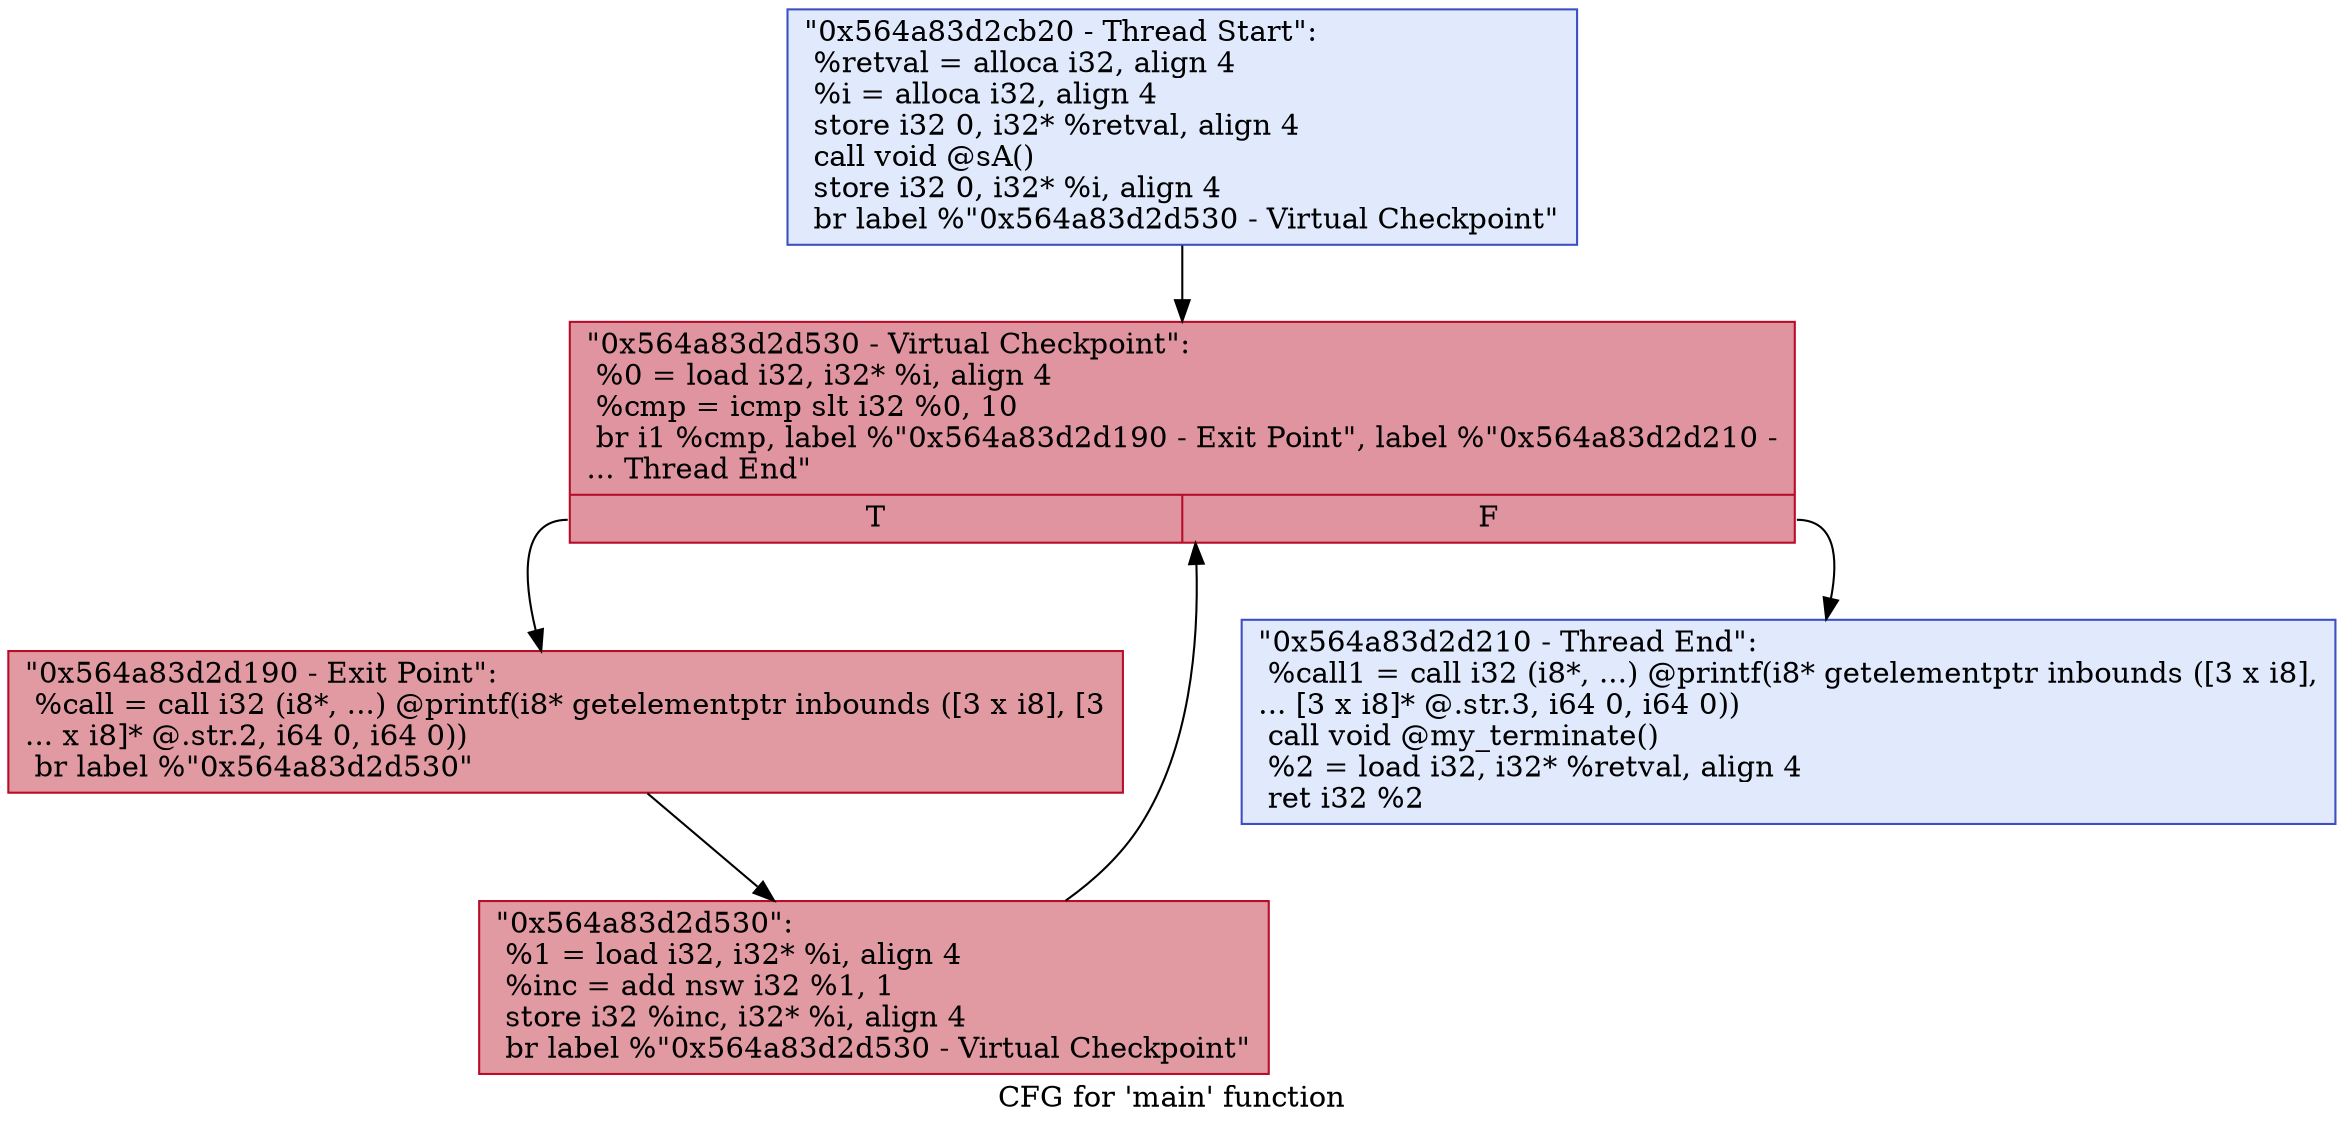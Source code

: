 digraph "CFG for 'main' function" {
	label="CFG for 'main' function";

	Node0x564a83d2cb20 [shape=record,color="#3d50c3ff", style=filled, fillcolor="#b9d0f970",label="{\"0x564a83d2cb20 - Thread Start\":\l  %retval = alloca i32, align 4\l  %i = alloca i32, align 4\l  store i32 0, i32* %retval, align 4\l  call void @sA()\l  store i32 0, i32* %i, align 4\l  br label %\"0x564a83d2d530 - Virtual Checkpoint\"\l}"];
	Node0x564a83d2cb20 -> Node0x564a83d2cf30;
	Node0x564a83d2cf30 [shape=record,color="#b70d28ff", style=filled, fillcolor="#b70d2870",label="{\"0x564a83d2d530 - Virtual Checkpoint\":            \l  %0 = load i32, i32* %i, align 4\l  %cmp = icmp slt i32 %0, 10\l  br i1 %cmp, label %\"0x564a83d2d190 - Exit Point\", label %\"0x564a83d2d210 -\l... Thread End\"\l|{<s0>T|<s1>F}}"];
	Node0x564a83d2cf30:s0 -> Node0x564a83d2d190;
	Node0x564a83d2cf30:s1 -> Node0x564a83d2d210;
	Node0x564a83d2d190 [shape=record,color="#b70d28ff", style=filled, fillcolor="#bb1b2c70",label="{\"0x564a83d2d190 - Exit Point\":                    \l  %call = call i32 (i8*, ...) @printf(i8* getelementptr inbounds ([3 x i8], [3\l... x i8]* @.str.2, i64 0, i64 0))\l  br label %\"0x564a83d2d530\"\l}"];
	Node0x564a83d2d190 -> Node0x564a83d2d530;
	Node0x564a83d2d530 [shape=record,color="#b70d28ff", style=filled, fillcolor="#bb1b2c70",label="{\"0x564a83d2d530\":                                 \l  %1 = load i32, i32* %i, align 4\l  %inc = add nsw i32 %1, 1\l  store i32 %inc, i32* %i, align 4\l  br label %\"0x564a83d2d530 - Virtual Checkpoint\"\l}"];
	Node0x564a83d2d530 -> Node0x564a83d2cf30;
	Node0x564a83d2d210 [shape=record,color="#3d50c3ff", style=filled, fillcolor="#b9d0f970",label="{\"0x564a83d2d210 - Thread End\":                    \l  %call1 = call i32 (i8*, ...) @printf(i8* getelementptr inbounds ([3 x i8],\l... [3 x i8]* @.str.3, i64 0, i64 0))\l  call void @my_terminate()\l  %2 = load i32, i32* %retval, align 4\l  ret i32 %2\l}"];
}
